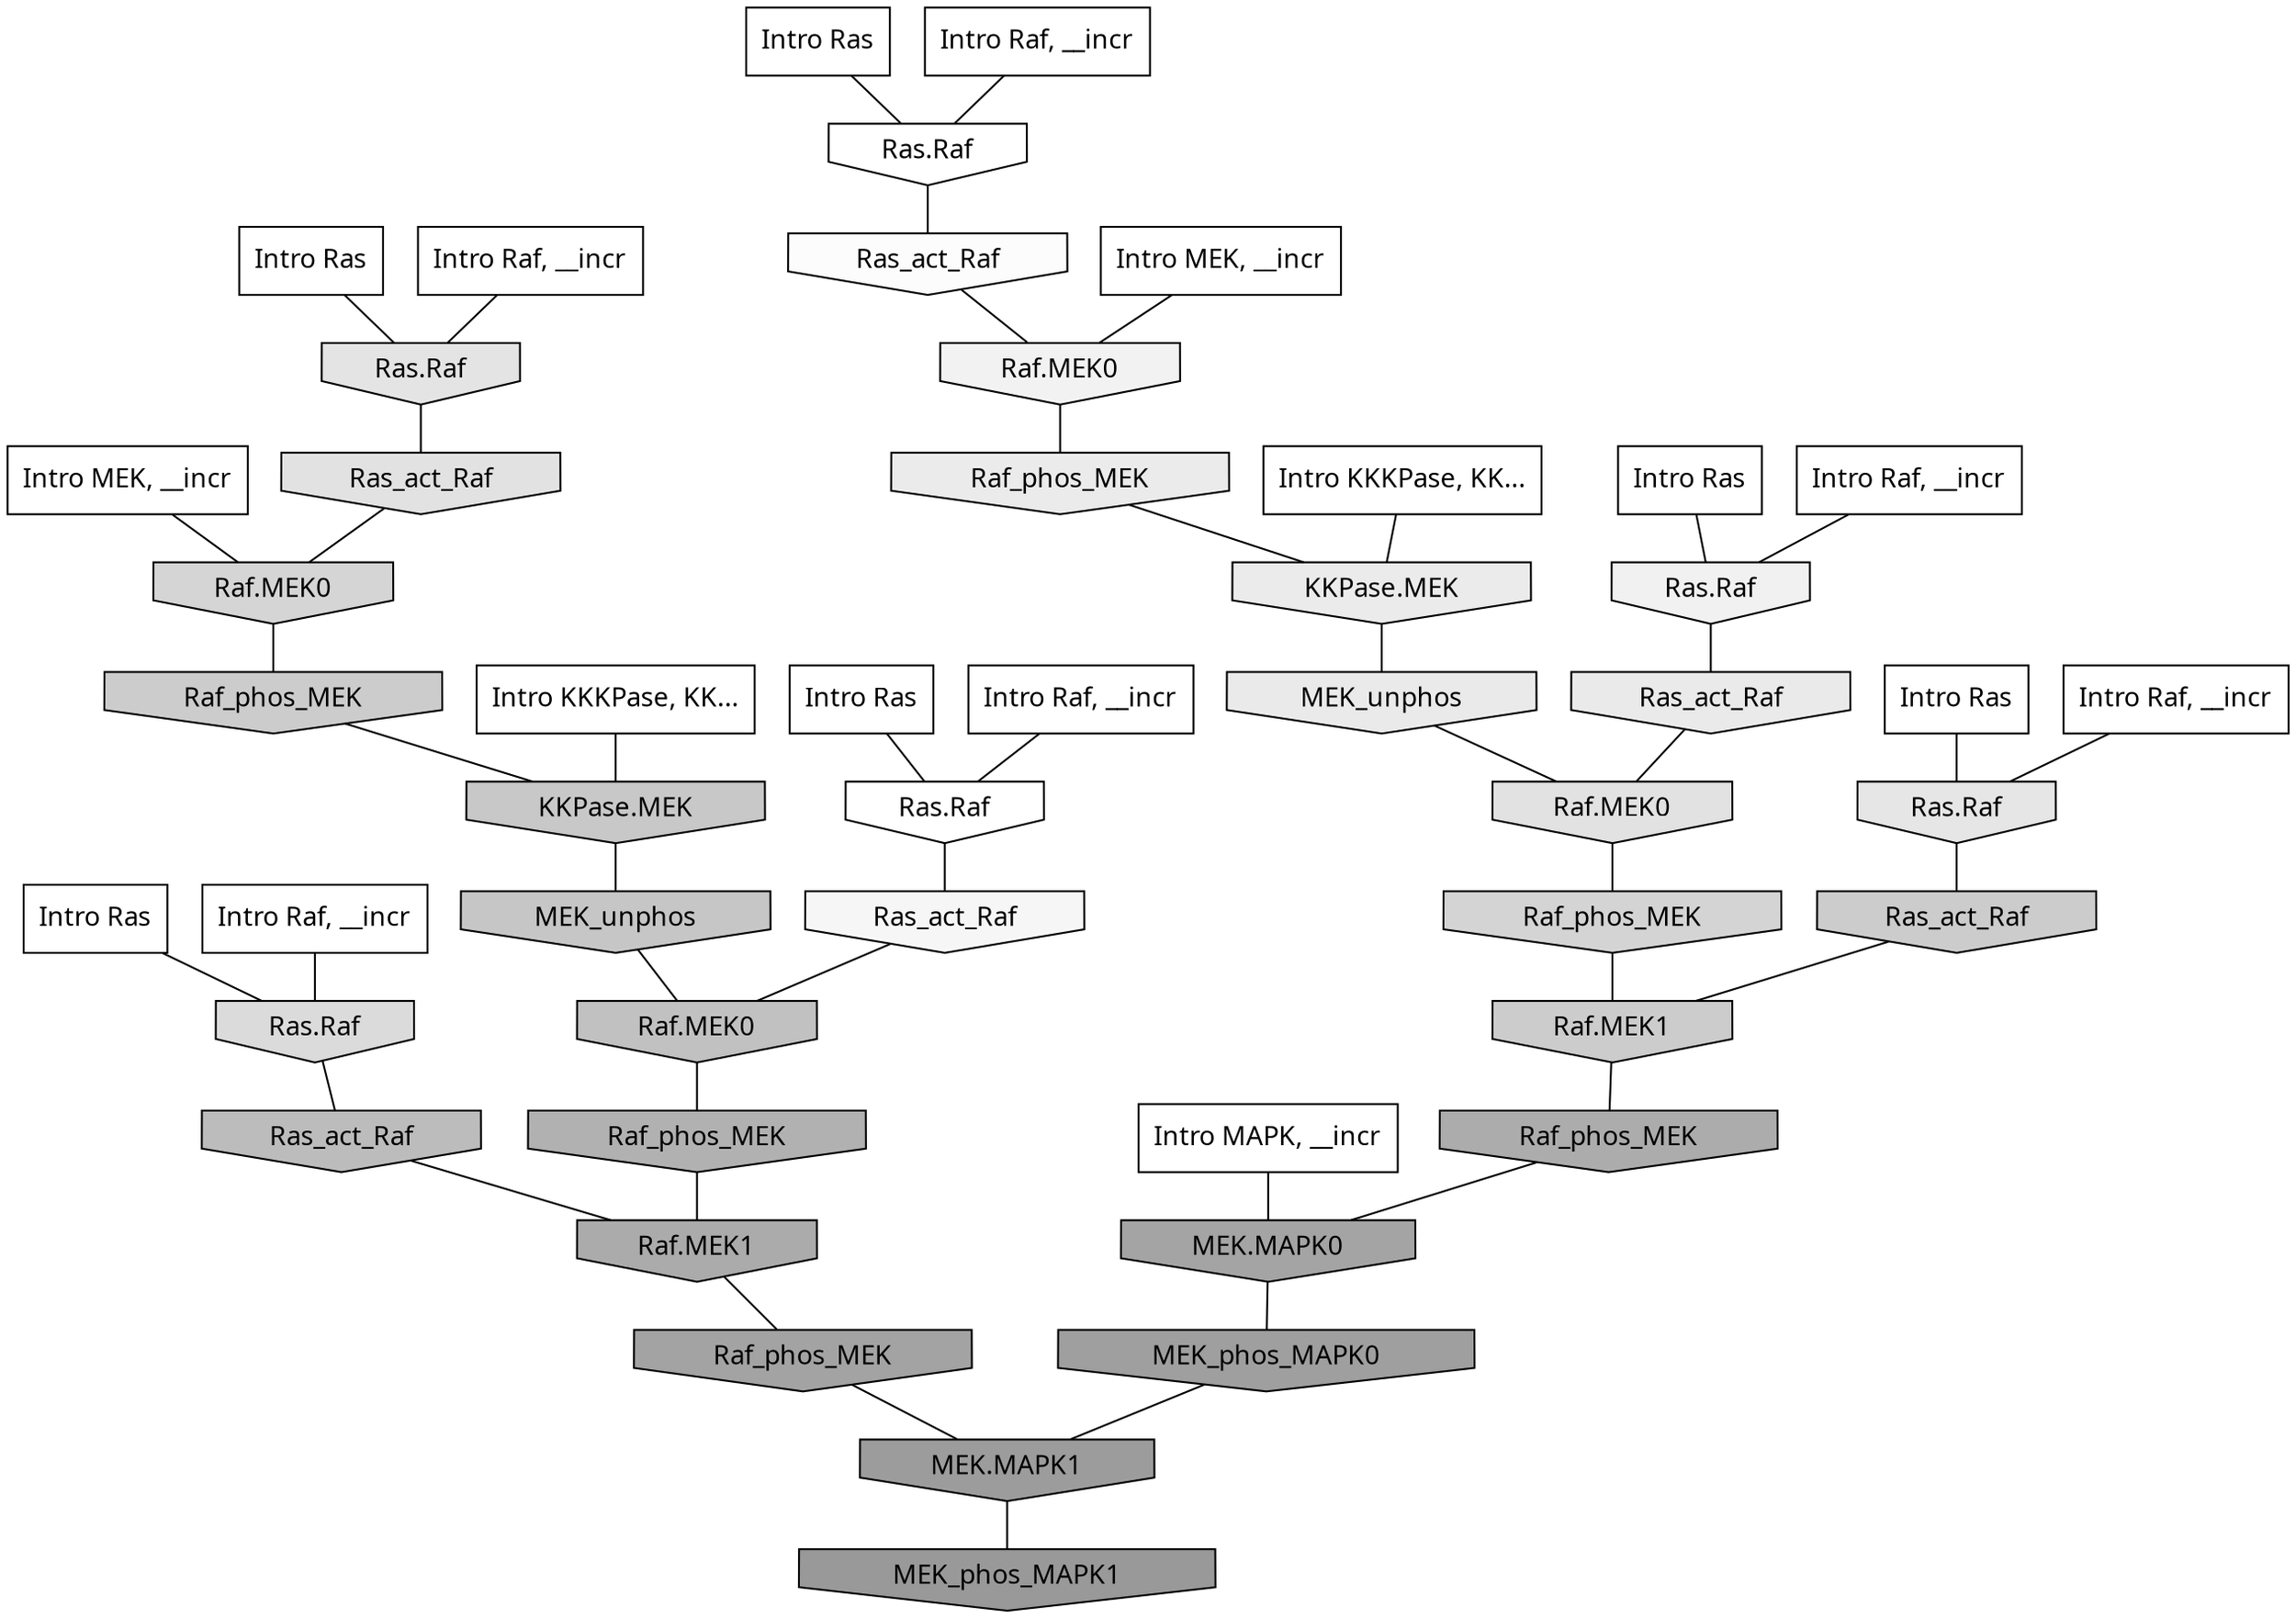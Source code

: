digraph G{
  rankdir="TB";
  ranksep=0.30;
  node [fontname="CMU Serif"];
  edge [fontname="CMU Serif"];
  
  24 [label="Intro Ras", shape=rectangle, style=filled, fillcolor="0.000 0.000 1.000"]
  
  55 [label="Intro Ras", shape=rectangle, style=filled, fillcolor="0.000 0.000 1.000"]
  
  62 [label="Intro Ras", shape=rectangle, style=filled, fillcolor="0.000 0.000 1.000"]
  
  64 [label="Intro Ras", shape=rectangle, style=filled, fillcolor="0.000 0.000 1.000"]
  
  77 [label="Intro Ras", shape=rectangle, style=filled, fillcolor="0.000 0.000 1.000"]
  
  78 [label="Intro Ras", shape=rectangle, style=filled, fillcolor="0.000 0.000 1.000"]
  
  277 [label="Intro Raf, __incr", shape=rectangle, style=filled, fillcolor="0.000 0.000 1.000"]
  
  405 [label="Intro Raf, __incr", shape=rectangle, style=filled, fillcolor="0.000 0.000 1.000"]
  
  495 [label="Intro Raf, __incr", shape=rectangle, style=filled, fillcolor="0.000 0.000 1.000"]
  
  923 [label="Intro Raf, __incr", shape=rectangle, style=filled, fillcolor="0.000 0.000 1.000"]
  
  1030 [label="Intro Raf, __incr", shape=rectangle, style=filled, fillcolor="0.000 0.000 1.000"]
  
  1052 [label="Intro Raf, __incr", shape=rectangle, style=filled, fillcolor="0.000 0.000 1.000"]
  
  1470 [label="Intro MEK, __incr", shape=rectangle, style=filled, fillcolor="0.000 0.000 1.000"]
  
  1580 [label="Intro MEK, __incr", shape=rectangle, style=filled, fillcolor="0.000 0.000 1.000"]
  
  2924 [label="Intro MAPK, __incr", shape=rectangle, style=filled, fillcolor="0.000 0.000 1.000"]
  
  3161 [label="Intro KKKPase, KK...", shape=rectangle, style=filled, fillcolor="0.000 0.000 1.000"]
  
  3182 [label="Intro KKKPase, KK...", shape=rectangle, style=filled, fillcolor="0.000 0.000 1.000"]
  
  3245 [label="Ras.Raf", shape=invhouse, style=filled, fillcolor="0.000 0.000 1.000"]
  
  3256 [label="Ras.Raf", shape=invhouse, style=filled, fillcolor="0.000 0.000 1.000"]
  
  3404 [label="Ras_act_Raf", shape=invhouse, style=filled, fillcolor="0.000 0.000 0.985"]
  
  3524 [label="Ras_act_Raf", shape=invhouse, style=filled, fillcolor="0.000 0.000 0.964"]
  
  3672 [label="Raf.MEK0", shape=invhouse, style=filled, fillcolor="0.000 0.000 0.946"]
  
  3713 [label="Ras.Raf", shape=invhouse, style=filled, fillcolor="0.000 0.000 0.942"]
  
  4033 [label="Raf_phos_MEK", shape=invhouse, style=filled, fillcolor="0.000 0.000 0.920"]
  
  4048 [label="KKPase.MEK", shape=invhouse, style=filled, fillcolor="0.000 0.000 0.919"]
  
  4081 [label="MEK_unphos", shape=invhouse, style=filled, fillcolor="0.000 0.000 0.916"]
  
  4102 [label="Ras_act_Raf", shape=invhouse, style=filled, fillcolor="0.000 0.000 0.915"]
  
  4303 [label="Ras.Raf", shape=invhouse, style=filled, fillcolor="0.000 0.000 0.899"]
  
  4384 [label="Ras.Raf", shape=invhouse, style=filled, fillcolor="0.000 0.000 0.894"]
  
  4532 [label="Ras_act_Raf", shape=invhouse, style=filled, fillcolor="0.000 0.000 0.883"]
  
  4552 [label="Raf.MEK0", shape=invhouse, style=filled, fillcolor="0.000 0.000 0.883"]
  
  4927 [label="Ras.Raf", shape=invhouse, style=filled, fillcolor="0.000 0.000 0.859"]
  
  5327 [label="Raf.MEK0", shape=invhouse, style=filled, fillcolor="0.000 0.000 0.834"]
  
  5433 [label="Raf_phos_MEK", shape=invhouse, style=filled, fillcolor="0.000 0.000 0.829"]
  
  5918 [label="Raf_phos_MEK", shape=invhouse, style=filled, fillcolor="0.000 0.000 0.800"]
  
  5950 [label="Ras_act_Raf", shape=invhouse, style=filled, fillcolor="0.000 0.000 0.799"]
  
  5952 [label="Raf.MEK1", shape=invhouse, style=filled, fillcolor="0.000 0.000 0.799"]
  
  6203 [label="KKPase.MEK", shape=invhouse, style=filled, fillcolor="0.000 0.000 0.784"]
  
  6404 [label="MEK_unphos", shape=invhouse, style=filled, fillcolor="0.000 0.000 0.775"]
  
  6864 [label="Raf.MEK0", shape=invhouse, style=filled, fillcolor="0.000 0.000 0.757"]
  
  7536 [label="Ras_act_Raf", shape=invhouse, style=filled, fillcolor="0.000 0.000 0.735"]
  
  8757 [label="Raf_phos_MEK", shape=invhouse, style=filled, fillcolor="0.000 0.000 0.695"]
  
  9637 [label="Raf_phos_MEK", shape=invhouse, style=filled, fillcolor="0.000 0.000 0.672"]
  
  9692 [label="Raf.MEK1", shape=invhouse, style=filled, fillcolor="0.000 0.000 0.671"]
  
  10983 [label="MEK.MAPK0", shape=invhouse, style=filled, fillcolor="0.000 0.000 0.642"]
  
  11081 [label="Raf_phos_MEK", shape=invhouse, style=filled, fillcolor="0.000 0.000 0.640"]
  
  11983 [label="MEK_phos_MAPK0", shape=invhouse, style=filled, fillcolor="0.000 0.000 0.623"]
  
  12736 [label="MEK.MAPK1", shape=invhouse, style=filled, fillcolor="0.000 0.000 0.610"]
  
  13294 [label="MEK_phos_MAPK1", shape=invhouse, style=filled, fillcolor="0.000 0.000 0.600"]
  
  
  12736 -> 13294 [dir=none, color="0.000 0.000 0.000"] 
  11983 -> 12736 [dir=none, color="0.000 0.000 0.000"] 
  11081 -> 12736 [dir=none, color="0.000 0.000 0.000"] 
  10983 -> 11983 [dir=none, color="0.000 0.000 0.000"] 
  9692 -> 11081 [dir=none, color="0.000 0.000 0.000"] 
  9637 -> 10983 [dir=none, color="0.000 0.000 0.000"] 
  8757 -> 9692 [dir=none, color="0.000 0.000 0.000"] 
  7536 -> 9692 [dir=none, color="0.000 0.000 0.000"] 
  6864 -> 8757 [dir=none, color="0.000 0.000 0.000"] 
  6404 -> 6864 [dir=none, color="0.000 0.000 0.000"] 
  6203 -> 6404 [dir=none, color="0.000 0.000 0.000"] 
  5952 -> 9637 [dir=none, color="0.000 0.000 0.000"] 
  5950 -> 5952 [dir=none, color="0.000 0.000 0.000"] 
  5918 -> 6203 [dir=none, color="0.000 0.000 0.000"] 
  5433 -> 5952 [dir=none, color="0.000 0.000 0.000"] 
  5327 -> 5918 [dir=none, color="0.000 0.000 0.000"] 
  4927 -> 7536 [dir=none, color="0.000 0.000 0.000"] 
  4552 -> 5433 [dir=none, color="0.000 0.000 0.000"] 
  4532 -> 5327 [dir=none, color="0.000 0.000 0.000"] 
  4384 -> 4532 [dir=none, color="0.000 0.000 0.000"] 
  4303 -> 5950 [dir=none, color="0.000 0.000 0.000"] 
  4102 -> 4552 [dir=none, color="0.000 0.000 0.000"] 
  4081 -> 4552 [dir=none, color="0.000 0.000 0.000"] 
  4048 -> 4081 [dir=none, color="0.000 0.000 0.000"] 
  4033 -> 4048 [dir=none, color="0.000 0.000 0.000"] 
  3713 -> 4102 [dir=none, color="0.000 0.000 0.000"] 
  3672 -> 4033 [dir=none, color="0.000 0.000 0.000"] 
  3524 -> 6864 [dir=none, color="0.000 0.000 0.000"] 
  3404 -> 3672 [dir=none, color="0.000 0.000 0.000"] 
  3256 -> 3404 [dir=none, color="0.000 0.000 0.000"] 
  3245 -> 3524 [dir=none, color="0.000 0.000 0.000"] 
  3182 -> 6203 [dir=none, color="0.000 0.000 0.000"] 
  3161 -> 4048 [dir=none, color="0.000 0.000 0.000"] 
  2924 -> 10983 [dir=none, color="0.000 0.000 0.000"] 
  1580 -> 5327 [dir=none, color="0.000 0.000 0.000"] 
  1470 -> 3672 [dir=none, color="0.000 0.000 0.000"] 
  1052 -> 3713 [dir=none, color="0.000 0.000 0.000"] 
  1030 -> 4927 [dir=none, color="0.000 0.000 0.000"] 
  923 -> 4384 [dir=none, color="0.000 0.000 0.000"] 
  495 -> 3245 [dir=none, color="0.000 0.000 0.000"] 
  405 -> 4303 [dir=none, color="0.000 0.000 0.000"] 
  277 -> 3256 [dir=none, color="0.000 0.000 0.000"] 
  78 -> 3713 [dir=none, color="0.000 0.000 0.000"] 
  77 -> 4927 [dir=none, color="0.000 0.000 0.000"] 
  64 -> 4384 [dir=none, color="0.000 0.000 0.000"] 
  62 -> 3245 [dir=none, color="0.000 0.000 0.000"] 
  55 -> 4303 [dir=none, color="0.000 0.000 0.000"] 
  24 -> 3256 [dir=none, color="0.000 0.000 0.000"] 
  
  }
